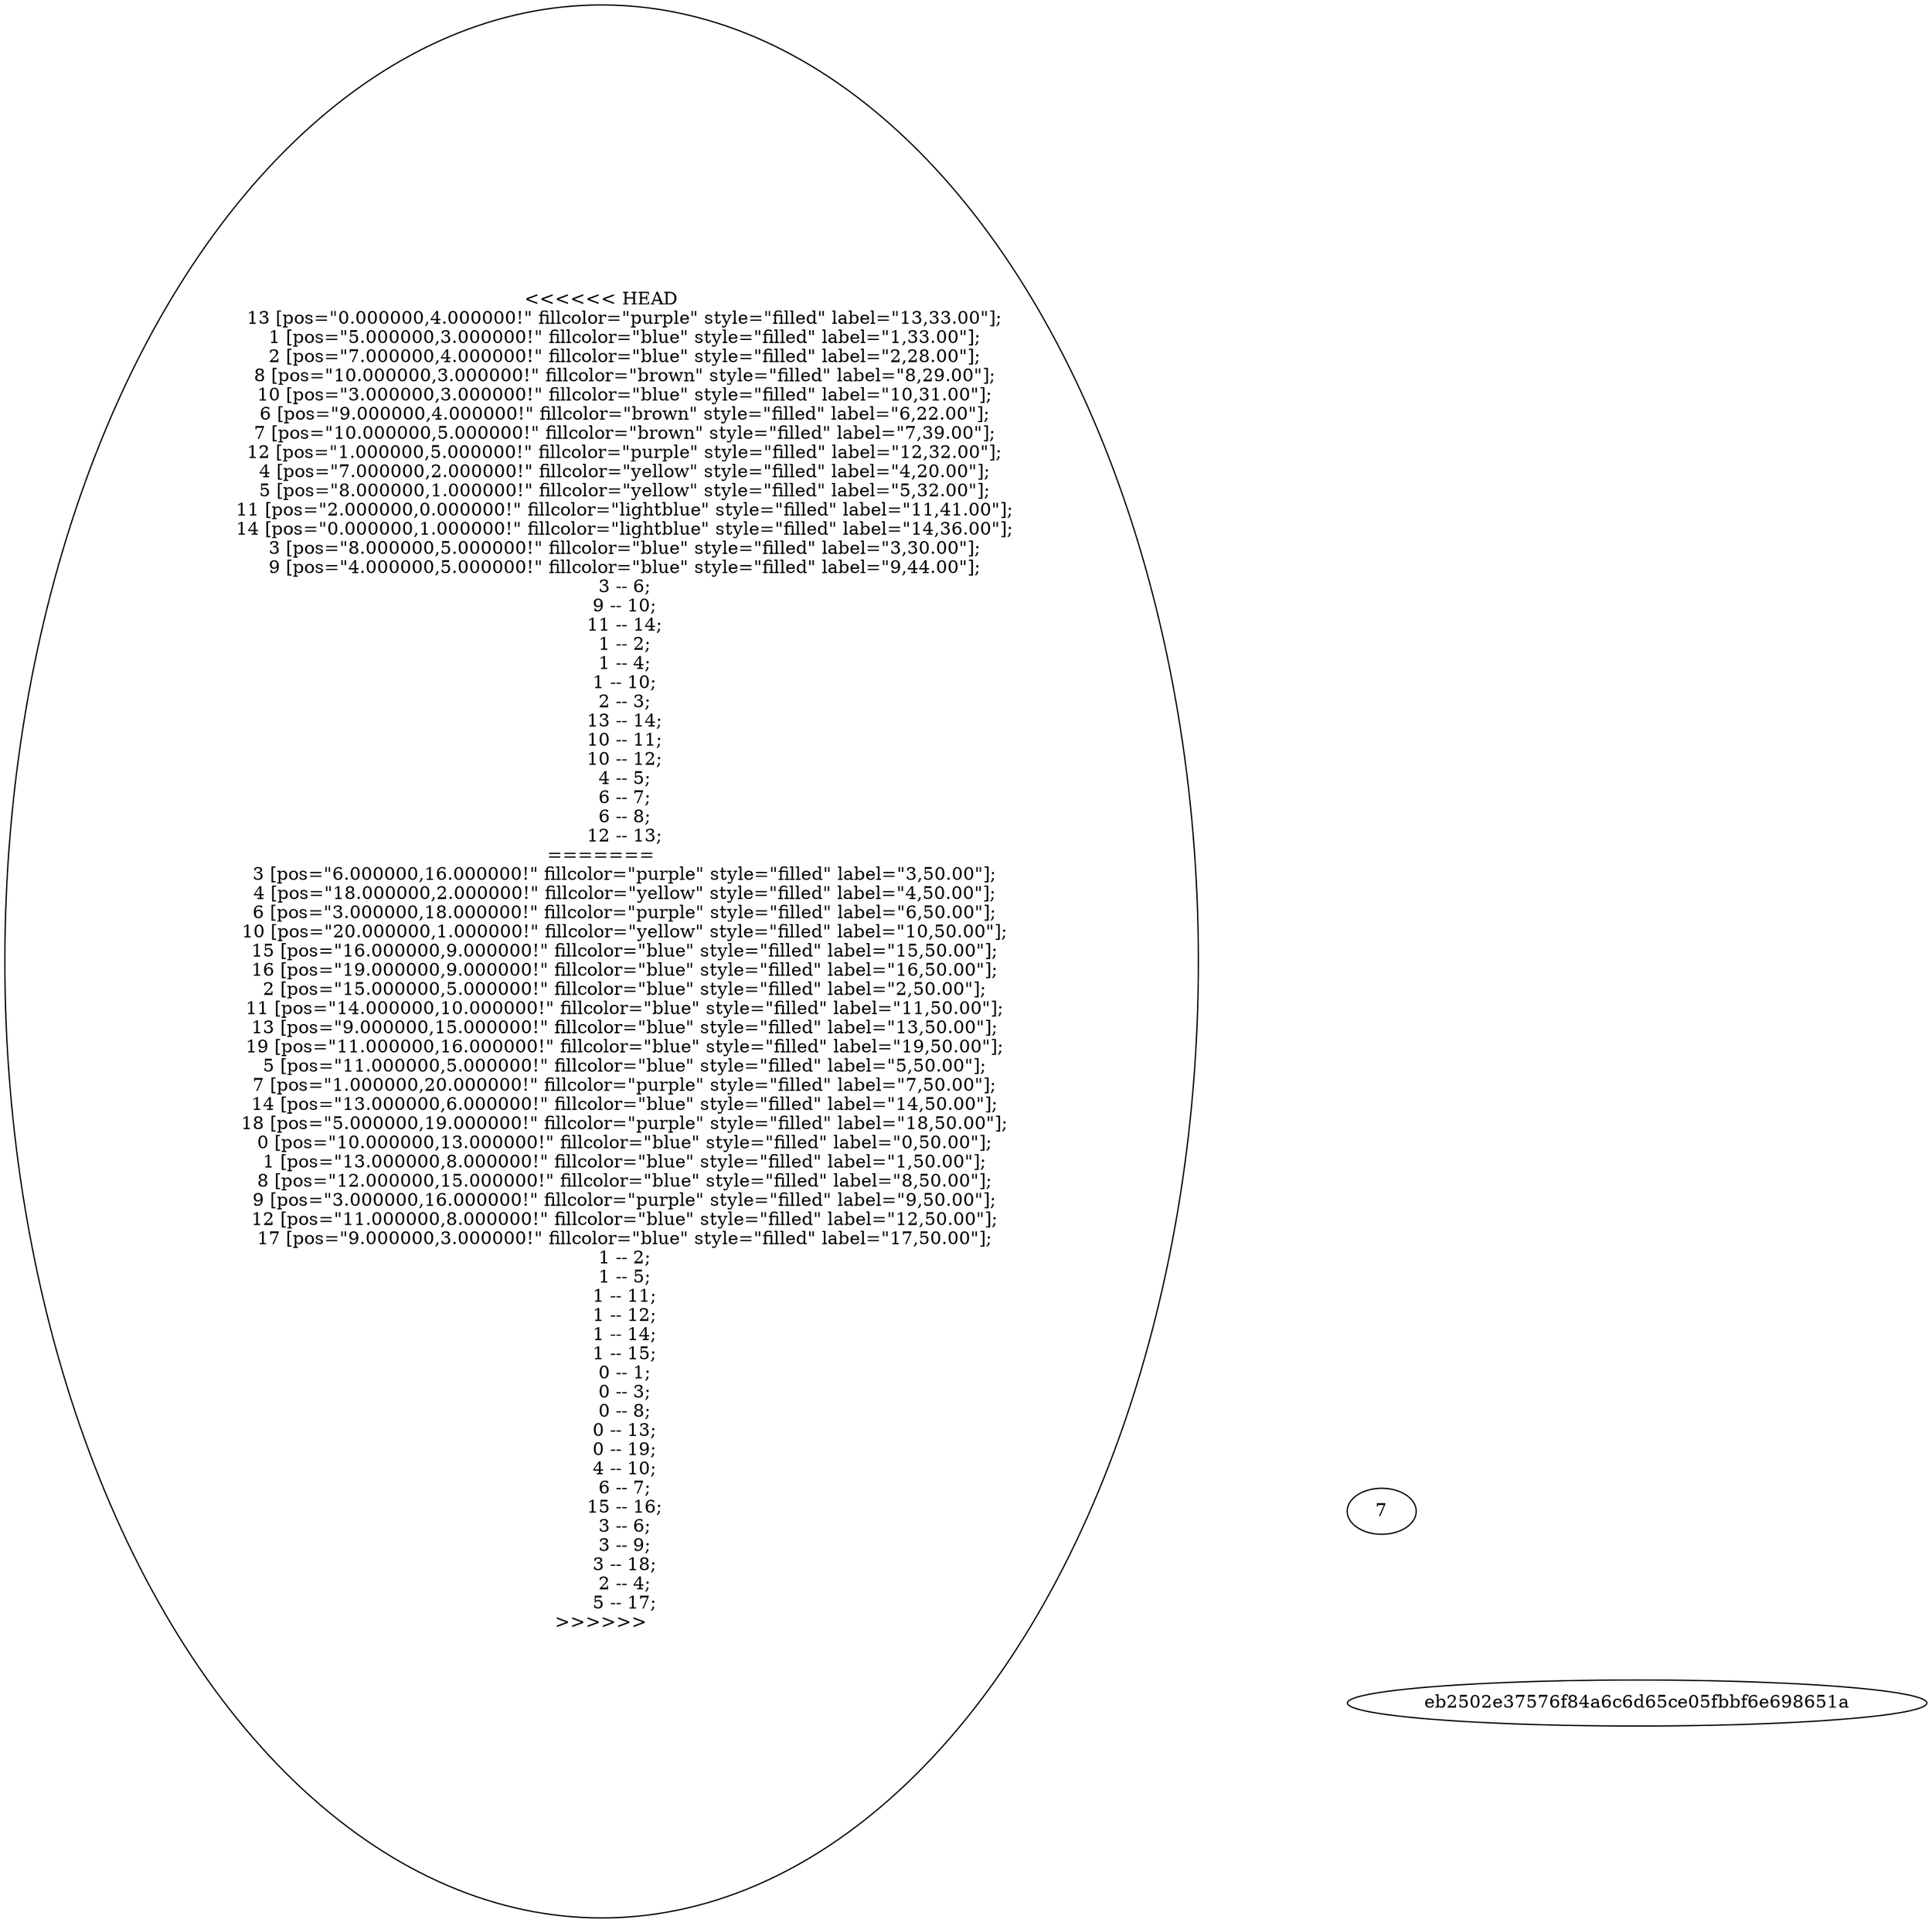 graph RandomGraph {
	graph [layout=neato, splines=true, overlap=false];

<<<<<<< HEAD
	13 [pos="0.000000,4.000000!" fillcolor="purple" style="filled" label="13,33.00"];
	1 [pos="5.000000,3.000000!" fillcolor="blue" style="filled" label="1,33.00"];
	2 [pos="7.000000,4.000000!" fillcolor="blue" style="filled" label="2,28.00"];
	8 [pos="10.000000,3.000000!" fillcolor="brown" style="filled" label="8,29.00"];
	10 [pos="3.000000,3.000000!" fillcolor="blue" style="filled" label="10,31.00"];
	6 [pos="9.000000,4.000000!" fillcolor="brown" style="filled" label="6,22.00"];
	7 [pos="10.000000,5.000000!" fillcolor="brown" style="filled" label="7,39.00"];
	12 [pos="1.000000,5.000000!" fillcolor="purple" style="filled" label="12,32.00"];
	4 [pos="7.000000,2.000000!" fillcolor="yellow" style="filled" label="4,20.00"];
	5 [pos="8.000000,1.000000!" fillcolor="yellow" style="filled" label="5,32.00"];
	11 [pos="2.000000,0.000000!" fillcolor="lightblue" style="filled" label="11,41.00"];
	14 [pos="0.000000,1.000000!" fillcolor="lightblue" style="filled" label="14,36.00"];
	3 [pos="8.000000,5.000000!" fillcolor="blue" style="filled" label="3,30.00"];
	9 [pos="4.000000,5.000000!" fillcolor="blue" style="filled" label="9,44.00"];
	3 -- 6;
	9 -- 10;
	11 -- 14;
	1 -- 2;
	1 -- 4;
	1 -- 10;
	2 -- 3;
	13 -- 14;
	10 -- 11;
	10 -- 12;
	4 -- 5;
	6 -- 7;
	6 -- 8;
	12 -- 13;
=======
	3 [pos="6.000000,16.000000!" fillcolor="purple" style="filled" label="3,50.00"];
	4 [pos="18.000000,2.000000!" fillcolor="yellow" style="filled" label="4,50.00"];
	6 [pos="3.000000,18.000000!" fillcolor="purple" style="filled" label="6,50.00"];
	10 [pos="20.000000,1.000000!" fillcolor="yellow" style="filled" label="10,50.00"];
	15 [pos="16.000000,9.000000!" fillcolor="blue" style="filled" label="15,50.00"];
	16 [pos="19.000000,9.000000!" fillcolor="blue" style="filled" label="16,50.00"];
	2 [pos="15.000000,5.000000!" fillcolor="blue" style="filled" label="2,50.00"];
	11 [pos="14.000000,10.000000!" fillcolor="blue" style="filled" label="11,50.00"];
	13 [pos="9.000000,15.000000!" fillcolor="blue" style="filled" label="13,50.00"];
	19 [pos="11.000000,16.000000!" fillcolor="blue" style="filled" label="19,50.00"];
	5 [pos="11.000000,5.000000!" fillcolor="blue" style="filled" label="5,50.00"];
	7 [pos="1.000000,20.000000!" fillcolor="purple" style="filled" label="7,50.00"];
	14 [pos="13.000000,6.000000!" fillcolor="blue" style="filled" label="14,50.00"];
	18 [pos="5.000000,19.000000!" fillcolor="purple" style="filled" label="18,50.00"];
	0 [pos="10.000000,13.000000!" fillcolor="blue" style="filled" label="0,50.00"];
	1 [pos="13.000000,8.000000!" fillcolor="blue" style="filled" label="1,50.00"];
	8 [pos="12.000000,15.000000!" fillcolor="blue" style="filled" label="8,50.00"];
	9 [pos="3.000000,16.000000!" fillcolor="purple" style="filled" label="9,50.00"];
	12 [pos="11.000000,8.000000!" fillcolor="blue" style="filled" label="12,50.00"];
	17 [pos="9.000000,3.000000!" fillcolor="blue" style="filled" label="17,50.00"];
	1 -- 2;
	1 -- 5;
	1 -- 11;
	1 -- 12;
	1 -- 14;
	1 -- 15;
	0 -- 1;
	0 -- 3;
	0 -- 8;
	0 -- 13;
	0 -- 19;
	4 -- 10;
	6 -- 7;
	15 -- 16;
	3 -- 6;
	3 -- 9;
	3 -- 18;
	2 -- 4;
	5 -- 17;
>>>>>>> 7eb2502e37576f84a6c6d65ce05fbbf6e698651a
}